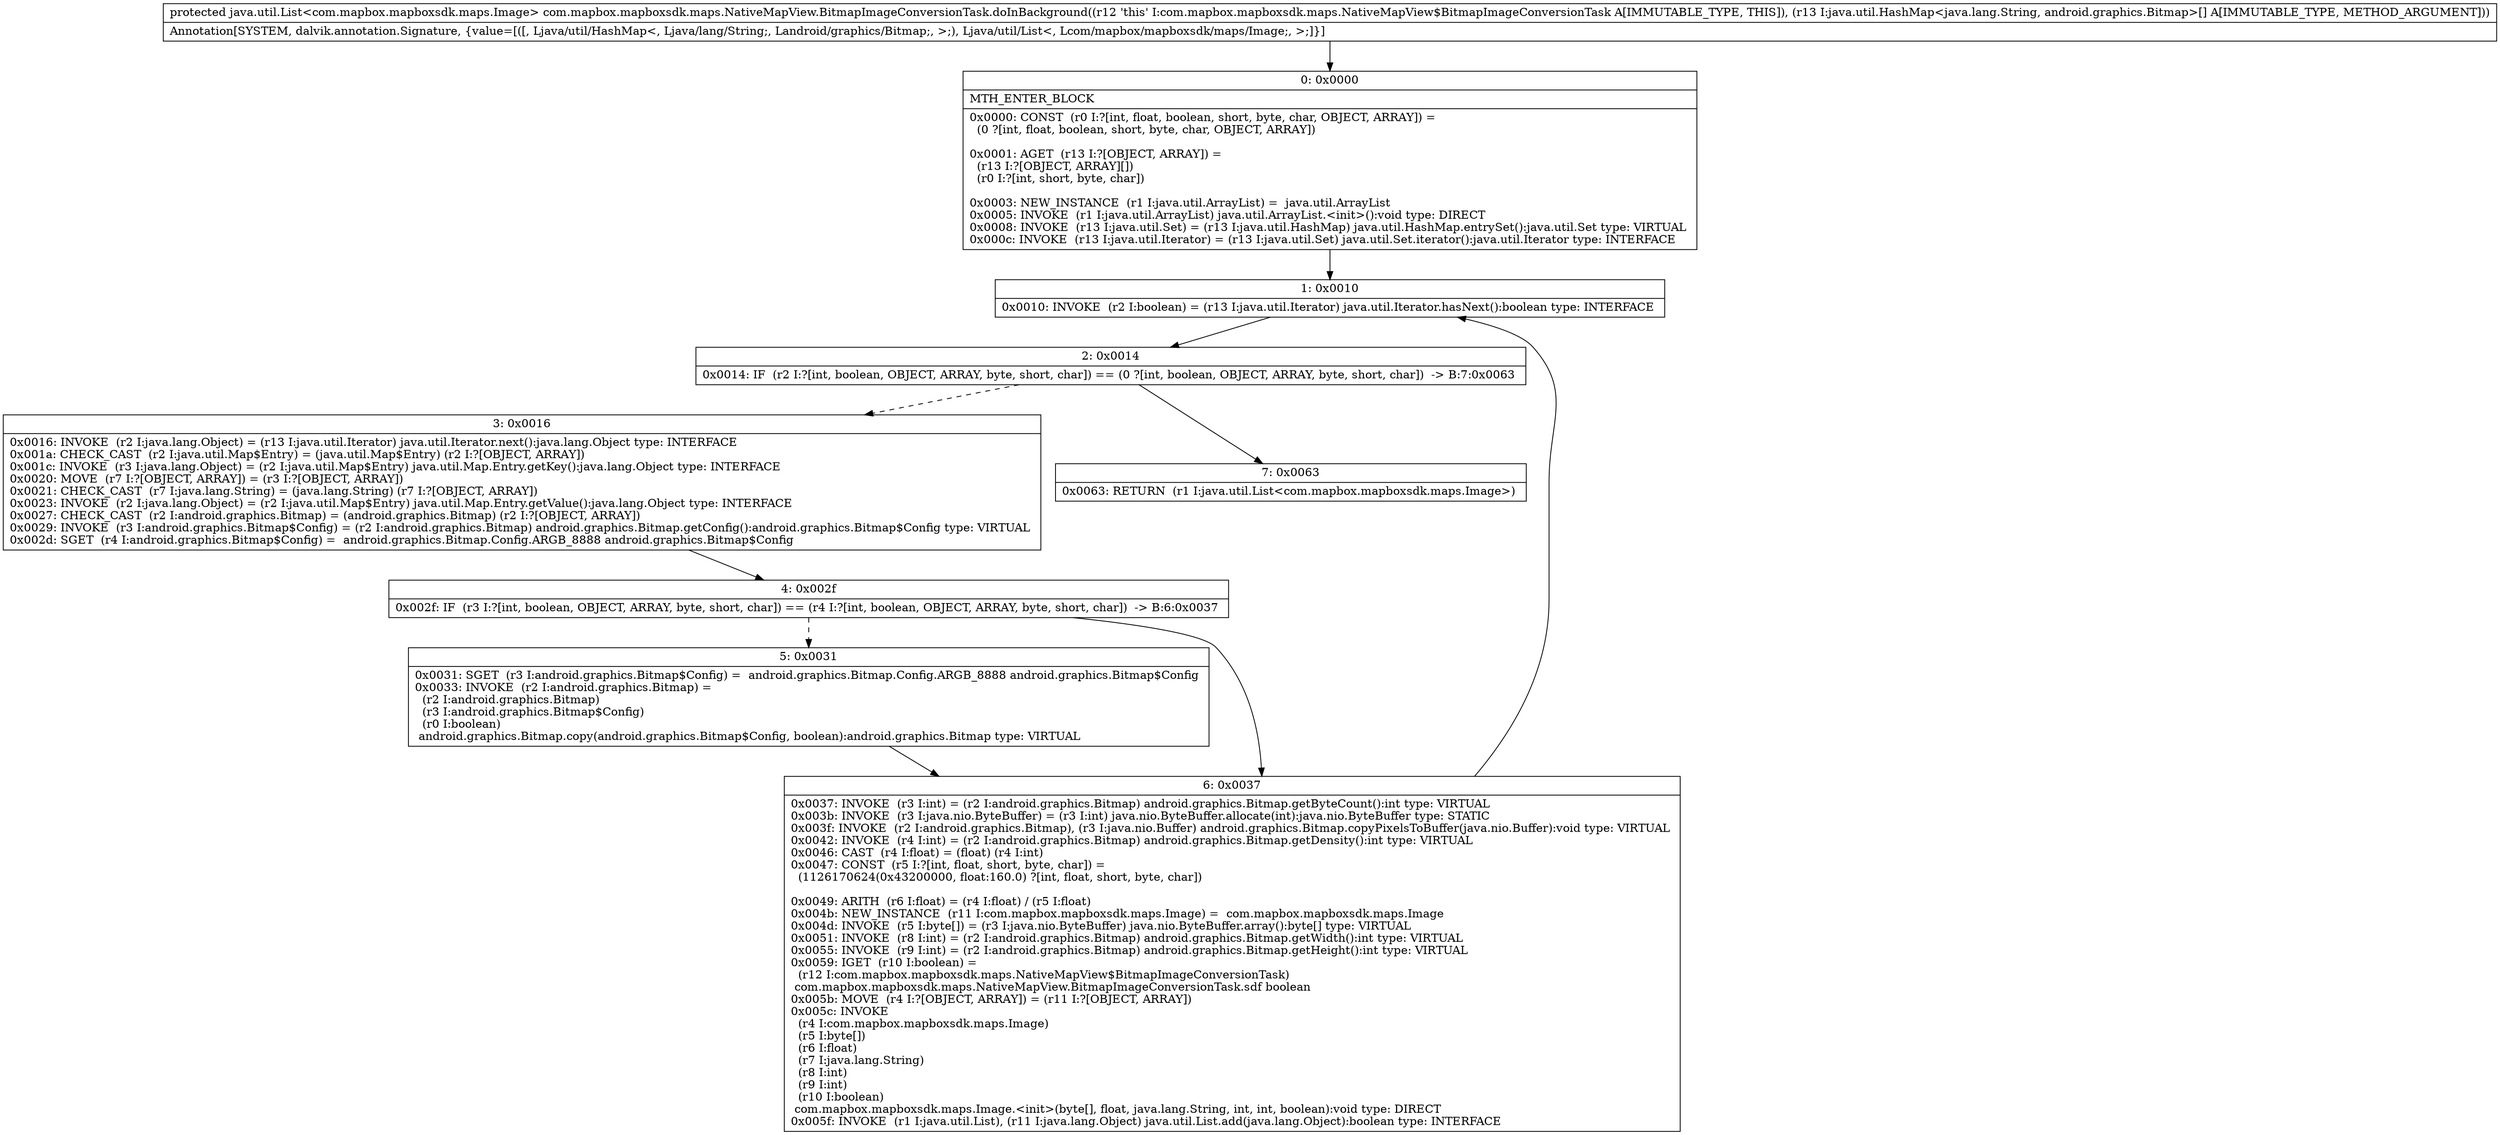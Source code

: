 digraph "CFG forcom.mapbox.mapboxsdk.maps.NativeMapView.BitmapImageConversionTask.doInBackground([Ljava\/util\/HashMap;)Ljava\/util\/List;" {
Node_0 [shape=record,label="{0\:\ 0x0000|MTH_ENTER_BLOCK\l|0x0000: CONST  (r0 I:?[int, float, boolean, short, byte, char, OBJECT, ARRAY]) = \l  (0 ?[int, float, boolean, short, byte, char, OBJECT, ARRAY])\l \l0x0001: AGET  (r13 I:?[OBJECT, ARRAY]) = \l  (r13 I:?[OBJECT, ARRAY][])\l  (r0 I:?[int, short, byte, char])\l \l0x0003: NEW_INSTANCE  (r1 I:java.util.ArrayList) =  java.util.ArrayList \l0x0005: INVOKE  (r1 I:java.util.ArrayList) java.util.ArrayList.\<init\>():void type: DIRECT \l0x0008: INVOKE  (r13 I:java.util.Set) = (r13 I:java.util.HashMap) java.util.HashMap.entrySet():java.util.Set type: VIRTUAL \l0x000c: INVOKE  (r13 I:java.util.Iterator) = (r13 I:java.util.Set) java.util.Set.iterator():java.util.Iterator type: INTERFACE \l}"];
Node_1 [shape=record,label="{1\:\ 0x0010|0x0010: INVOKE  (r2 I:boolean) = (r13 I:java.util.Iterator) java.util.Iterator.hasNext():boolean type: INTERFACE \l}"];
Node_2 [shape=record,label="{2\:\ 0x0014|0x0014: IF  (r2 I:?[int, boolean, OBJECT, ARRAY, byte, short, char]) == (0 ?[int, boolean, OBJECT, ARRAY, byte, short, char])  \-\> B:7:0x0063 \l}"];
Node_3 [shape=record,label="{3\:\ 0x0016|0x0016: INVOKE  (r2 I:java.lang.Object) = (r13 I:java.util.Iterator) java.util.Iterator.next():java.lang.Object type: INTERFACE \l0x001a: CHECK_CAST  (r2 I:java.util.Map$Entry) = (java.util.Map$Entry) (r2 I:?[OBJECT, ARRAY]) \l0x001c: INVOKE  (r3 I:java.lang.Object) = (r2 I:java.util.Map$Entry) java.util.Map.Entry.getKey():java.lang.Object type: INTERFACE \l0x0020: MOVE  (r7 I:?[OBJECT, ARRAY]) = (r3 I:?[OBJECT, ARRAY]) \l0x0021: CHECK_CAST  (r7 I:java.lang.String) = (java.lang.String) (r7 I:?[OBJECT, ARRAY]) \l0x0023: INVOKE  (r2 I:java.lang.Object) = (r2 I:java.util.Map$Entry) java.util.Map.Entry.getValue():java.lang.Object type: INTERFACE \l0x0027: CHECK_CAST  (r2 I:android.graphics.Bitmap) = (android.graphics.Bitmap) (r2 I:?[OBJECT, ARRAY]) \l0x0029: INVOKE  (r3 I:android.graphics.Bitmap$Config) = (r2 I:android.graphics.Bitmap) android.graphics.Bitmap.getConfig():android.graphics.Bitmap$Config type: VIRTUAL \l0x002d: SGET  (r4 I:android.graphics.Bitmap$Config) =  android.graphics.Bitmap.Config.ARGB_8888 android.graphics.Bitmap$Config \l}"];
Node_4 [shape=record,label="{4\:\ 0x002f|0x002f: IF  (r3 I:?[int, boolean, OBJECT, ARRAY, byte, short, char]) == (r4 I:?[int, boolean, OBJECT, ARRAY, byte, short, char])  \-\> B:6:0x0037 \l}"];
Node_5 [shape=record,label="{5\:\ 0x0031|0x0031: SGET  (r3 I:android.graphics.Bitmap$Config) =  android.graphics.Bitmap.Config.ARGB_8888 android.graphics.Bitmap$Config \l0x0033: INVOKE  (r2 I:android.graphics.Bitmap) = \l  (r2 I:android.graphics.Bitmap)\l  (r3 I:android.graphics.Bitmap$Config)\l  (r0 I:boolean)\l android.graphics.Bitmap.copy(android.graphics.Bitmap$Config, boolean):android.graphics.Bitmap type: VIRTUAL \l}"];
Node_6 [shape=record,label="{6\:\ 0x0037|0x0037: INVOKE  (r3 I:int) = (r2 I:android.graphics.Bitmap) android.graphics.Bitmap.getByteCount():int type: VIRTUAL \l0x003b: INVOKE  (r3 I:java.nio.ByteBuffer) = (r3 I:int) java.nio.ByteBuffer.allocate(int):java.nio.ByteBuffer type: STATIC \l0x003f: INVOKE  (r2 I:android.graphics.Bitmap), (r3 I:java.nio.Buffer) android.graphics.Bitmap.copyPixelsToBuffer(java.nio.Buffer):void type: VIRTUAL \l0x0042: INVOKE  (r4 I:int) = (r2 I:android.graphics.Bitmap) android.graphics.Bitmap.getDensity():int type: VIRTUAL \l0x0046: CAST  (r4 I:float) = (float) (r4 I:int) \l0x0047: CONST  (r5 I:?[int, float, short, byte, char]) = \l  (1126170624(0x43200000, float:160.0) ?[int, float, short, byte, char])\l \l0x0049: ARITH  (r6 I:float) = (r4 I:float) \/ (r5 I:float) \l0x004b: NEW_INSTANCE  (r11 I:com.mapbox.mapboxsdk.maps.Image) =  com.mapbox.mapboxsdk.maps.Image \l0x004d: INVOKE  (r5 I:byte[]) = (r3 I:java.nio.ByteBuffer) java.nio.ByteBuffer.array():byte[] type: VIRTUAL \l0x0051: INVOKE  (r8 I:int) = (r2 I:android.graphics.Bitmap) android.graphics.Bitmap.getWidth():int type: VIRTUAL \l0x0055: INVOKE  (r9 I:int) = (r2 I:android.graphics.Bitmap) android.graphics.Bitmap.getHeight():int type: VIRTUAL \l0x0059: IGET  (r10 I:boolean) = \l  (r12 I:com.mapbox.mapboxsdk.maps.NativeMapView$BitmapImageConversionTask)\l com.mapbox.mapboxsdk.maps.NativeMapView.BitmapImageConversionTask.sdf boolean \l0x005b: MOVE  (r4 I:?[OBJECT, ARRAY]) = (r11 I:?[OBJECT, ARRAY]) \l0x005c: INVOKE  \l  (r4 I:com.mapbox.mapboxsdk.maps.Image)\l  (r5 I:byte[])\l  (r6 I:float)\l  (r7 I:java.lang.String)\l  (r8 I:int)\l  (r9 I:int)\l  (r10 I:boolean)\l com.mapbox.mapboxsdk.maps.Image.\<init\>(byte[], float, java.lang.String, int, int, boolean):void type: DIRECT \l0x005f: INVOKE  (r1 I:java.util.List), (r11 I:java.lang.Object) java.util.List.add(java.lang.Object):boolean type: INTERFACE \l}"];
Node_7 [shape=record,label="{7\:\ 0x0063|0x0063: RETURN  (r1 I:java.util.List\<com.mapbox.mapboxsdk.maps.Image\>) \l}"];
MethodNode[shape=record,label="{protected java.util.List\<com.mapbox.mapboxsdk.maps.Image\> com.mapbox.mapboxsdk.maps.NativeMapView.BitmapImageConversionTask.doInBackground((r12 'this' I:com.mapbox.mapboxsdk.maps.NativeMapView$BitmapImageConversionTask A[IMMUTABLE_TYPE, THIS]), (r13 I:java.util.HashMap\<java.lang.String, android.graphics.Bitmap\>[] A[IMMUTABLE_TYPE, METHOD_ARGUMENT]))  | Annotation[SYSTEM, dalvik.annotation.Signature, \{value=[([, Ljava\/util\/HashMap\<, Ljava\/lang\/String;, Landroid\/graphics\/Bitmap;, \>;), Ljava\/util\/List\<, Lcom\/mapbox\/mapboxsdk\/maps\/Image;, \>;]\}]\l}"];
MethodNode -> Node_0;
Node_0 -> Node_1;
Node_1 -> Node_2;
Node_2 -> Node_3[style=dashed];
Node_2 -> Node_7;
Node_3 -> Node_4;
Node_4 -> Node_5[style=dashed];
Node_4 -> Node_6;
Node_5 -> Node_6;
Node_6 -> Node_1;
}


